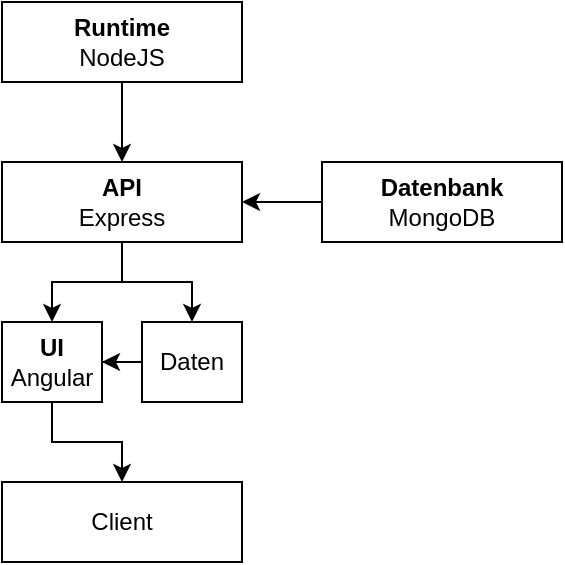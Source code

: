 <mxfile>
    <diagram name="Page-1" id="z22t_rJRyn5u3d3mPtok">
        <mxGraphModel dx="746" dy="571" grid="1" gridSize="10" guides="1" tooltips="1" connect="1" arrows="1" fold="1" page="1" pageScale="1" pageWidth="850" pageHeight="1100" math="0" shadow="0">
            <root>
                <mxCell id="0"/>
                <mxCell id="1" parent="0"/>
                <mxCell id="LCWPGQrpyx_zjFxlwrD7-4" style="edgeStyle=orthogonalEdgeStyle;rounded=0;orthogonalLoop=1;jettySize=auto;html=1;" parent="1" source="LCWPGQrpyx_zjFxlwrD7-1" target="LCWPGQrpyx_zjFxlwrD7-3" edge="1">
                    <mxGeometry relative="1" as="geometry"/>
                </mxCell>
                <mxCell id="LCWPGQrpyx_zjFxlwrD7-1" value="&lt;b&gt;Runtime&lt;/b&gt;&lt;br&gt;NodeJS" style="rounded=0;whiteSpace=wrap;html=1;" parent="1" vertex="1">
                    <mxGeometry x="360" y="160" width="120" height="40" as="geometry"/>
                </mxCell>
                <mxCell id="LCWPGQrpyx_zjFxlwrD7-2" value="Client" style="rounded=0;whiteSpace=wrap;html=1;" parent="1" vertex="1">
                    <mxGeometry x="360" y="400" width="120" height="40" as="geometry"/>
                </mxCell>
                <mxCell id="LCWPGQrpyx_zjFxlwrD7-6" style="edgeStyle=orthogonalEdgeStyle;rounded=0;orthogonalLoop=1;jettySize=auto;html=1;" parent="1" source="LCWPGQrpyx_zjFxlwrD7-3" target="LCWPGQrpyx_zjFxlwrD7-5" edge="1">
                    <mxGeometry relative="1" as="geometry"/>
                </mxCell>
                <mxCell id="LCWPGQrpyx_zjFxlwrD7-9" style="edgeStyle=orthogonalEdgeStyle;rounded=0;orthogonalLoop=1;jettySize=auto;html=1;" parent="1" source="LCWPGQrpyx_zjFxlwrD7-3" target="LCWPGQrpyx_zjFxlwrD7-8" edge="1">
                    <mxGeometry relative="1" as="geometry"/>
                </mxCell>
                <mxCell id="LCWPGQrpyx_zjFxlwrD7-3" value="&lt;b&gt;API&lt;/b&gt;&lt;br&gt;Express" style="rounded=0;whiteSpace=wrap;html=1;" parent="1" vertex="1">
                    <mxGeometry x="360" y="240" width="120" height="40" as="geometry"/>
                </mxCell>
                <mxCell id="LCWPGQrpyx_zjFxlwrD7-7" style="edgeStyle=orthogonalEdgeStyle;rounded=0;orthogonalLoop=1;jettySize=auto;html=1;" parent="1" source="LCWPGQrpyx_zjFxlwrD7-5" target="LCWPGQrpyx_zjFxlwrD7-2" edge="1">
                    <mxGeometry relative="1" as="geometry">
                        <Array as="points">
                            <mxPoint x="385" y="380"/>
                            <mxPoint x="420" y="380"/>
                        </Array>
                    </mxGeometry>
                </mxCell>
                <mxCell id="LCWPGQrpyx_zjFxlwrD7-5" value="&lt;b&gt;UI&lt;/b&gt;&lt;br&gt;Angular" style="rounded=0;whiteSpace=wrap;html=1;" parent="1" vertex="1">
                    <mxGeometry x="360" y="320" width="50" height="40" as="geometry"/>
                </mxCell>
                <mxCell id="LCWPGQrpyx_zjFxlwrD7-14" style="edgeStyle=orthogonalEdgeStyle;rounded=0;orthogonalLoop=1;jettySize=auto;html=1;" parent="1" source="LCWPGQrpyx_zjFxlwrD7-8" target="LCWPGQrpyx_zjFxlwrD7-5" edge="1">
                    <mxGeometry relative="1" as="geometry"/>
                </mxCell>
                <mxCell id="LCWPGQrpyx_zjFxlwrD7-8" value="Daten" style="rounded=0;whiteSpace=wrap;html=1;" parent="1" vertex="1">
                    <mxGeometry x="430" y="320" width="50" height="40" as="geometry"/>
                </mxCell>
                <mxCell id="LCWPGQrpyx_zjFxlwrD7-12" style="edgeStyle=orthogonalEdgeStyle;rounded=0;orthogonalLoop=1;jettySize=auto;html=1;" parent="1" source="LCWPGQrpyx_zjFxlwrD7-11" target="LCWPGQrpyx_zjFxlwrD7-3" edge="1">
                    <mxGeometry relative="1" as="geometry"/>
                </mxCell>
                <mxCell id="LCWPGQrpyx_zjFxlwrD7-11" value="&lt;b&gt;Datenbank&lt;/b&gt;&lt;br&gt;MongoDB" style="rounded=0;whiteSpace=wrap;html=1;" parent="1" vertex="1">
                    <mxGeometry x="520" y="240" width="120" height="40" as="geometry"/>
                </mxCell>
            </root>
        </mxGraphModel>
    </diagram>
</mxfile>